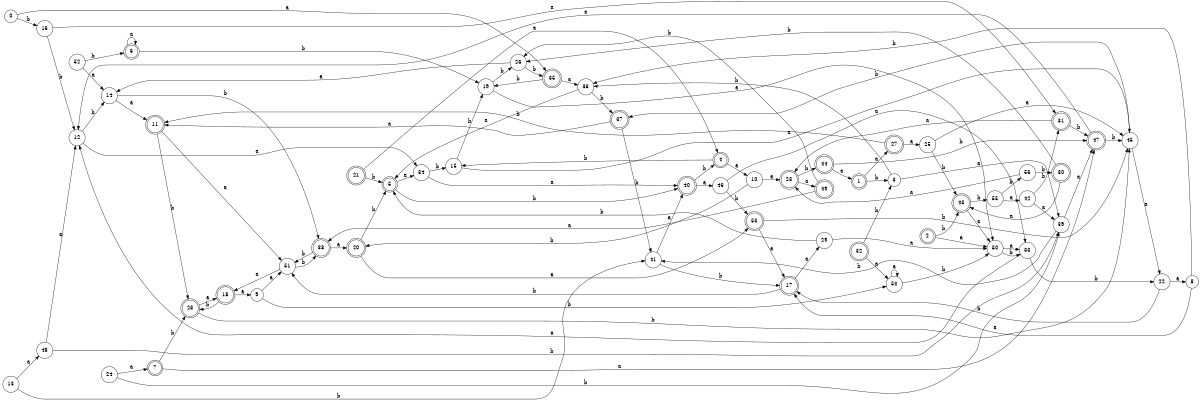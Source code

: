 digraph n46_2 {
__start0 [label="" shape="none"];

rankdir=LR;
size="8,5";

s0 [style="filled", color="black", fillcolor="white" shape="circle", label="0"];
s1 [style="rounded,filled", color="black", fillcolor="white" shape="doublecircle", label="1"];
s2 [style="rounded,filled", color="black", fillcolor="white" shape="doublecircle", label="2"];
s3 [style="filled", color="black", fillcolor="white" shape="circle", label="3"];
s4 [style="rounded,filled", color="black", fillcolor="white" shape="doublecircle", label="4"];
s5 [style="rounded,filled", color="black", fillcolor="white" shape="doublecircle", label="5"];
s6 [style="rounded,filled", color="black", fillcolor="white" shape="doublecircle", label="6"];
s7 [style="rounded,filled", color="black", fillcolor="white" shape="doublecircle", label="7"];
s8 [style="filled", color="black", fillcolor="white" shape="circle", label="8"];
s9 [style="filled", color="black", fillcolor="white" shape="circle", label="9"];
s10 [style="filled", color="black", fillcolor="white" shape="circle", label="10"];
s11 [style="rounded,filled", color="black", fillcolor="white" shape="doublecircle", label="11"];
s12 [style="filled", color="black", fillcolor="white" shape="circle", label="12"];
s13 [style="filled", color="black", fillcolor="white" shape="circle", label="13"];
s14 [style="filled", color="black", fillcolor="white" shape="circle", label="14"];
s15 [style="filled", color="black", fillcolor="white" shape="circle", label="15"];
s16 [style="filled", color="black", fillcolor="white" shape="circle", label="16"];
s17 [style="rounded,filled", color="black", fillcolor="white" shape="doublecircle", label="17"];
s18 [style="rounded,filled", color="black", fillcolor="white" shape="doublecircle", label="18"];
s19 [style="filled", color="black", fillcolor="white" shape="circle", label="19"];
s20 [style="rounded,filled", color="black", fillcolor="white" shape="doublecircle", label="20"];
s21 [style="rounded,filled", color="black", fillcolor="white" shape="doublecircle", label="21"];
s22 [style="filled", color="black", fillcolor="white" shape="circle", label="22"];
s23 [style="rounded,filled", color="black", fillcolor="white" shape="doublecircle", label="23"];
s24 [style="filled", color="black", fillcolor="white" shape="circle", label="24"];
s25 [style="filled", color="black", fillcolor="white" shape="circle", label="25"];
s26 [style="filled", color="black", fillcolor="white" shape="circle", label="26"];
s27 [style="rounded,filled", color="black", fillcolor="white" shape="doublecircle", label="27"];
s28 [style="rounded,filled", color="black", fillcolor="white" shape="doublecircle", label="28"];
s29 [style="filled", color="black", fillcolor="white" shape="circle", label="29"];
s30 [style="rounded,filled", color="black", fillcolor="white" shape="doublecircle", label="30"];
s31 [style="rounded,filled", color="black", fillcolor="white" shape="doublecircle", label="31"];
s32 [style="rounded,filled", color="black", fillcolor="white" shape="doublecircle", label="32"];
s33 [style="filled", color="black", fillcolor="white" shape="circle", label="33"];
s34 [style="filled", color="black", fillcolor="white" shape="circle", label="34"];
s35 [style="rounded,filled", color="black", fillcolor="white" shape="doublecircle", label="35"];
s36 [style="filled", color="black", fillcolor="white" shape="circle", label="36"];
s37 [style="rounded,filled", color="black", fillcolor="white" shape="doublecircle", label="37"];
s38 [style="rounded,filled", color="black", fillcolor="white" shape="doublecircle", label="38"];
s39 [style="filled", color="black", fillcolor="white" shape="circle", label="39"];
s40 [style="rounded,filled", color="black", fillcolor="white" shape="doublecircle", label="40"];
s41 [style="filled", color="black", fillcolor="white" shape="circle", label="41"];
s42 [style="filled", color="black", fillcolor="white" shape="circle", label="42"];
s43 [style="rounded,filled", color="black", fillcolor="white" shape="doublecircle", label="43"];
s44 [style="rounded,filled", color="black", fillcolor="white" shape="doublecircle", label="44"];
s45 [style="filled", color="black", fillcolor="white" shape="circle", label="45"];
s46 [style="filled", color="black", fillcolor="white" shape="circle", label="46"];
s47 [style="rounded,filled", color="black", fillcolor="white" shape="doublecircle", label="47"];
s48 [style="filled", color="black", fillcolor="white" shape="circle", label="48"];
s49 [style="rounded,filled", color="black", fillcolor="white" shape="doublecircle", label="49"];
s50 [style="filled", color="black", fillcolor="white" shape="circle", label="50"];
s51 [style="filled", color="black", fillcolor="white" shape="circle", label="51"];
s52 [style="filled", color="black", fillcolor="white" shape="circle", label="52"];
s53 [style="rounded,filled", color="black", fillcolor="white" shape="doublecircle", label="53"];
s54 [style="filled", color="black", fillcolor="white" shape="circle", label="54"];
s55 [style="filled", color="black", fillcolor="white" shape="circle", label="55"];
s56 [style="filled", color="black", fillcolor="white" shape="circle", label="56"];
s0 -> s35 [label="a"];
s0 -> s16 [label="b"];
s1 -> s27 [label="a"];
s1 -> s3 [label="b"];
s2 -> s50 [label="a"];
s2 -> s43 [label="b"];
s3 -> s39 [label="a"];
s3 -> s36 [label="b"];
s4 -> s10 [label="a"];
s4 -> s15 [label="b"];
s5 -> s34 [label="a"];
s5 -> s40 [label="b"];
s6 -> s6 [label="a"];
s6 -> s19 [label="b"];
s7 -> s47 [label="a"];
s7 -> s28 [label="b"];
s8 -> s17 [label="a"];
s8 -> s36 [label="b"];
s9 -> s51 [label="a"];
s9 -> s54 [label="b"];
s10 -> s23 [label="a"];
s10 -> s20 [label="b"];
s11 -> s51 [label="a"];
s11 -> s28 [label="b"];
s12 -> s34 [label="a"];
s12 -> s14 [label="b"];
s13 -> s48 [label="a"];
s13 -> s41 [label="b"];
s14 -> s11 [label="a"];
s14 -> s38 [label="b"];
s15 -> s45 [label="a"];
s15 -> s19 [label="b"];
s16 -> s31 [label="a"];
s16 -> s12 [label="b"];
s17 -> s29 [label="a"];
s17 -> s51 [label="b"];
s18 -> s9 [label="a"];
s18 -> s28 [label="b"];
s19 -> s50 [label="a"];
s19 -> s26 [label="b"];
s20 -> s53 [label="a"];
s20 -> s5 [label="b"];
s21 -> s4 [label="a"];
s21 -> s5 [label="b"];
s22 -> s8 [label="a"];
s22 -> s17 [label="b"];
s23 -> s49 [label="a"];
s23 -> s44 [label="b"];
s24 -> s7 [label="a"];
s24 -> s39 [label="b"];
s25 -> s45 [label="a"];
s25 -> s43 [label="b"];
s26 -> s14 [label="a"];
s26 -> s35 [label="b"];
s27 -> s25 [label="a"];
s27 -> s11 [label="b"];
s28 -> s18 [label="a"];
s28 -> s45 [label="b"];
s29 -> s50 [label="a"];
s29 -> s5 [label="b"];
s30 -> s43 [label="a"];
s30 -> s26 [label="b"];
s31 -> s23 [label="a"];
s31 -> s47 [label="b"];
s32 -> s54 [label="a"];
s32 -> s3 [label="b"];
s33 -> s12 [label="a"];
s33 -> s22 [label="b"];
s34 -> s40 [label="a"];
s34 -> s15 [label="b"];
s35 -> s36 [label="a"];
s35 -> s19 [label="b"];
s36 -> s5 [label="a"];
s36 -> s37 [label="b"];
s37 -> s11 [label="a"];
s37 -> s41 [label="b"];
s38 -> s20 [label="a"];
s38 -> s51 [label="b"];
s39 -> s47 [label="a"];
s39 -> s41 [label="b"];
s40 -> s46 [label="a"];
s40 -> s4 [label="b"];
s41 -> s40 [label="a"];
s41 -> s17 [label="b"];
s42 -> s39 [label="a"];
s42 -> s31 [label="b"];
s43 -> s50 [label="a"];
s43 -> s55 [label="b"];
s44 -> s1 [label="a"];
s44 -> s47 [label="b"];
s45 -> s22 [label="a"];
s45 -> s37 [label="b"];
s46 -> s33 [label="a"];
s46 -> s53 [label="b"];
s47 -> s12 [label="a"];
s47 -> s45 [label="b"];
s48 -> s12 [label="a"];
s48 -> s39 [label="b"];
s49 -> s38 [label="a"];
s49 -> s26 [label="b"];
s50 -> s33 [label="a"];
s50 -> s33 [label="b"];
s51 -> s18 [label="a"];
s51 -> s38 [label="b"];
s52 -> s14 [label="a"];
s52 -> s6 [label="b"];
s53 -> s17 [label="a"];
s53 -> s45 [label="b"];
s54 -> s54 [label="a"];
s54 -> s50 [label="b"];
s55 -> s42 [label="a"];
s55 -> s56 [label="b"];
s56 -> s23 [label="a"];
s56 -> s30 [label="b"];

}